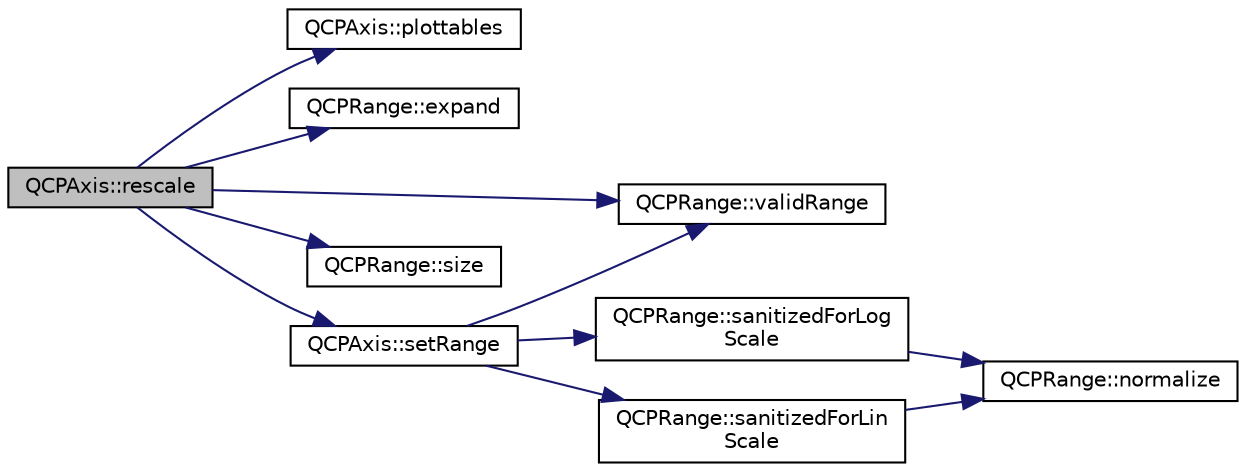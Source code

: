 digraph "QCPAxis::rescale"
{
  edge [fontname="Helvetica",fontsize="10",labelfontname="Helvetica",labelfontsize="10"];
  node [fontname="Helvetica",fontsize="10",shape=record];
  rankdir="LR";
  Node520 [label="QCPAxis::rescale",height=0.2,width=0.4,color="black", fillcolor="grey75", style="filled", fontcolor="black"];
  Node520 -> Node521 [color="midnightblue",fontsize="10",style="solid",fontname="Helvetica"];
  Node521 [label="QCPAxis::plottables",height=0.2,width=0.4,color="black", fillcolor="white", style="filled",URL="$d2/deb/class_q_c_p_axis.html#ac5e0f6f65c75efb5fd32275d6e4ef0d6"];
  Node520 -> Node522 [color="midnightblue",fontsize="10",style="solid",fontname="Helvetica"];
  Node522 [label="QCPRange::expand",height=0.2,width=0.4,color="black", fillcolor="white", style="filled",URL="$d8/d0b/class_q_c_p_range.html#a0fa1bc8048be50d52bea93a8caf08305"];
  Node520 -> Node523 [color="midnightblue",fontsize="10",style="solid",fontname="Helvetica"];
  Node523 [label="QCPRange::validRange",height=0.2,width=0.4,color="black", fillcolor="white", style="filled",URL="$d8/d0b/class_q_c_p_range.html#ab38bd4841c77c7bb86c9eea0f142dcc0"];
  Node520 -> Node524 [color="midnightblue",fontsize="10",style="solid",fontname="Helvetica"];
  Node524 [label="QCPRange::size",height=0.2,width=0.4,color="black", fillcolor="white", style="filled",URL="$d8/d0b/class_q_c_p_range.html#a62326e7cc4316b96df6a60813230e63f"];
  Node520 -> Node525 [color="midnightblue",fontsize="10",style="solid",fontname="Helvetica"];
  Node525 [label="QCPAxis::setRange",height=0.2,width=0.4,color="black", fillcolor="white", style="filled",URL="$d2/deb/class_q_c_p_axis.html#aebdfea5d44c3a0ad2b4700cd4d25b641"];
  Node525 -> Node523 [color="midnightblue",fontsize="10",style="solid",fontname="Helvetica"];
  Node525 -> Node526 [color="midnightblue",fontsize="10",style="solid",fontname="Helvetica"];
  Node526 [label="QCPRange::sanitizedForLog\lScale",height=0.2,width=0.4,color="black", fillcolor="white", style="filled",URL="$d8/d0b/class_q_c_p_range.html#a3d66288d66e1d6df3636075eb42502ee"];
  Node526 -> Node527 [color="midnightblue",fontsize="10",style="solid",fontname="Helvetica"];
  Node527 [label="QCPRange::normalize",height=0.2,width=0.4,color="black", fillcolor="white", style="filled",URL="$d8/d0b/class_q_c_p_range.html#af914a7740269b0604d0827c634a878a9"];
  Node525 -> Node528 [color="midnightblue",fontsize="10",style="solid",fontname="Helvetica"];
  Node528 [label="QCPRange::sanitizedForLin\lScale",height=0.2,width=0.4,color="black", fillcolor="white", style="filled",URL="$d8/d0b/class_q_c_p_range.html#a808751fdd9b17ef52327ba011df2e5f1"];
  Node528 -> Node527 [color="midnightblue",fontsize="10",style="solid",fontname="Helvetica"];
}
